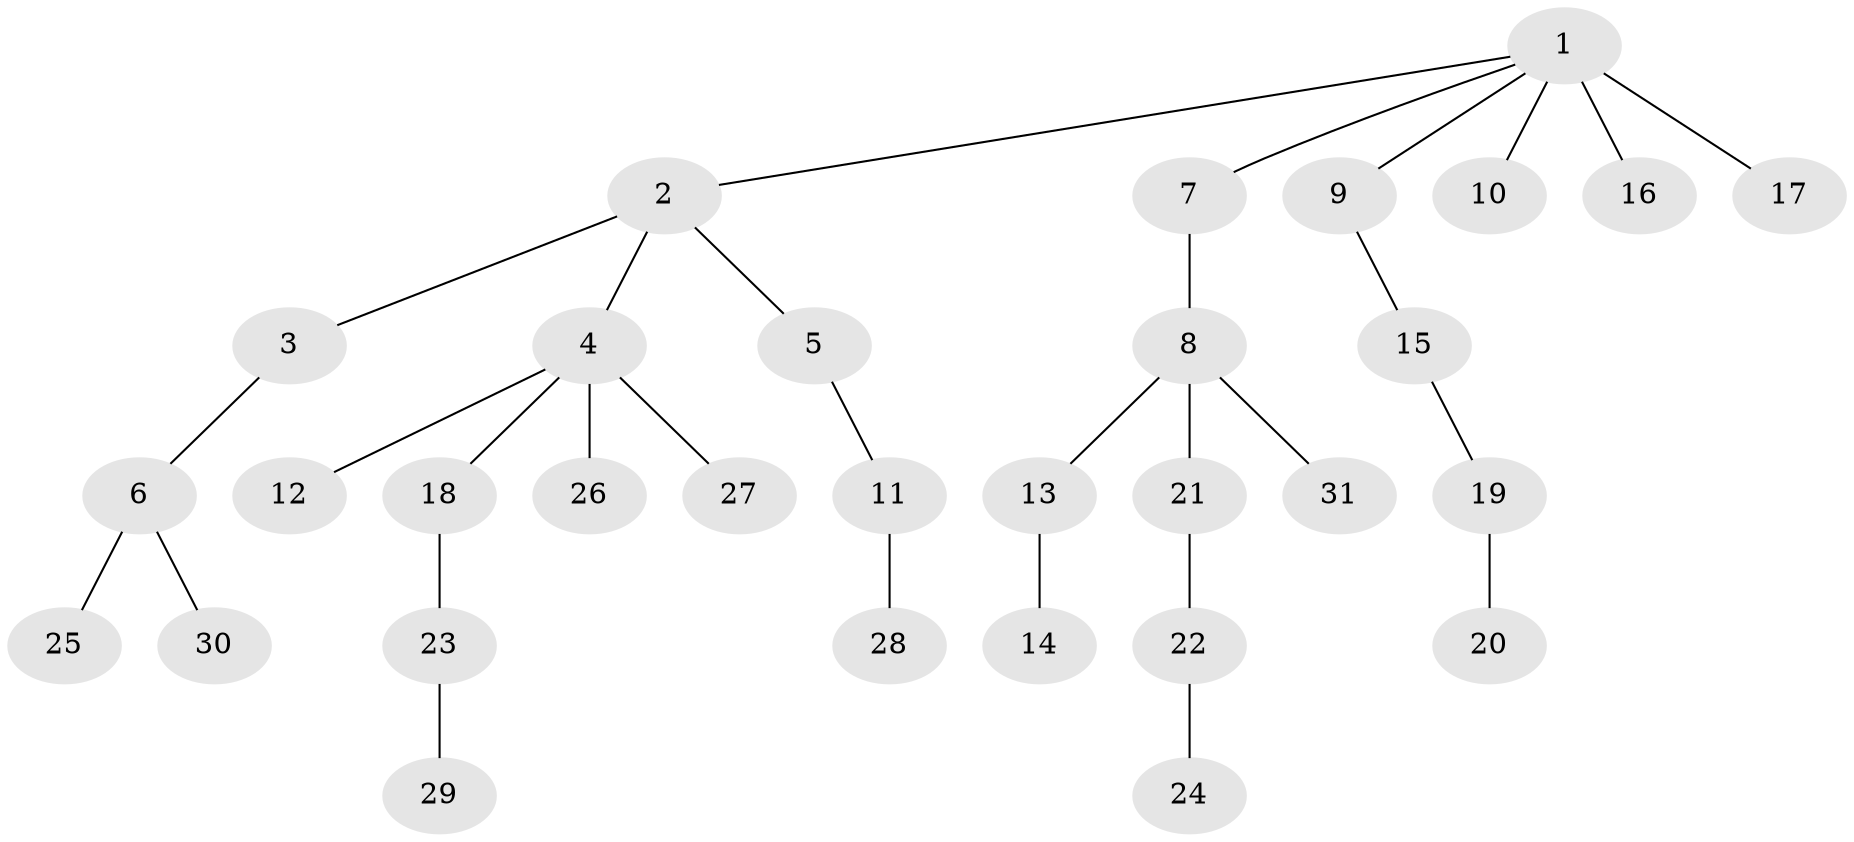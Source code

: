 // original degree distribution, {6: 0.029411764705882353, 5: 0.0392156862745098, 3: 0.13725490196078433, 4: 0.06862745098039216, 2: 0.19607843137254902, 1: 0.5294117647058824}
// Generated by graph-tools (version 1.1) at 2025/51/03/04/25 22:51:53]
// undirected, 31 vertices, 30 edges
graph export_dot {
  node [color=gray90,style=filled];
  1;
  2;
  3;
  4;
  5;
  6;
  7;
  8;
  9;
  10;
  11;
  12;
  13;
  14;
  15;
  16;
  17;
  18;
  19;
  20;
  21;
  22;
  23;
  24;
  25;
  26;
  27;
  28;
  29;
  30;
  31;
  1 -- 2 [weight=1.0];
  1 -- 7 [weight=1.0];
  1 -- 9 [weight=1.0];
  1 -- 10 [weight=1.0];
  1 -- 16 [weight=2.0];
  1 -- 17 [weight=2.0];
  2 -- 3 [weight=1.0];
  2 -- 4 [weight=1.0];
  2 -- 5 [weight=1.0];
  3 -- 6 [weight=1.0];
  4 -- 12 [weight=1.0];
  4 -- 18 [weight=1.0];
  4 -- 26 [weight=1.0];
  4 -- 27 [weight=1.0];
  5 -- 11 [weight=1.0];
  6 -- 25 [weight=1.0];
  6 -- 30 [weight=1.0];
  7 -- 8 [weight=1.0];
  8 -- 13 [weight=1.0];
  8 -- 21 [weight=1.0];
  8 -- 31 [weight=1.0];
  9 -- 15 [weight=1.0];
  11 -- 28 [weight=1.0];
  13 -- 14 [weight=2.0];
  15 -- 19 [weight=1.0];
  18 -- 23 [weight=1.0];
  19 -- 20 [weight=2.0];
  21 -- 22 [weight=2.0];
  22 -- 24 [weight=1.0];
  23 -- 29 [weight=1.0];
}
